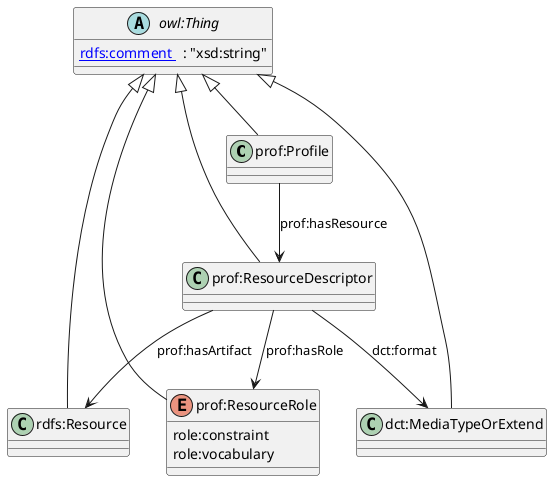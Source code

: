 @startuml


class "prof:Profile"
class "prof:ResourceDescriptor"
class "rdfs:Resource"

class "dct:MediaTypeOrExtend"
enum "prof:ResourceRole" {
    role:constraint
    role:vocabulary
}

abstract class "owl:Thing" [[http://www.w3.org/2002/07/owl#Thing]]{ 
 [[http://www.w3.org/2000/01/rdf-schema#comment rdfs:comment ]]  : "xsd:string" 
}

"owl:Thing"<|-- "prof:Profile"
"owl:Thing"<|-- "rdfs:Resource"
"owl:Thing"<|-- "prof:ResourceDescriptor"
"owl:Thing"<|-- "prof:ResourceRole"
"owl:Thing"<|-- "dct:MediaTypeOrExtend"

"prof:Profile" -->  "prof:ResourceDescriptor" : "prof:hasResource"
"prof:ResourceDescriptor" -->  "dct:MediaTypeOrExtend" : "dct:format"
"prof:ResourceDescriptor" -->  "prof:ResourceRole" : "prof:hasRole"
"prof:ResourceDescriptor" -->  "rdfs:Resource" : "prof:hasArtifact"


@enduml
